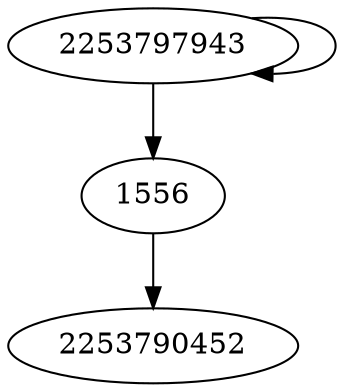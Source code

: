 digraph  {
2253790452;
1556;
2253797943;
1556 -> 2253790452;
2253797943 -> 1556;
2253797943 -> 2253797943;
}

